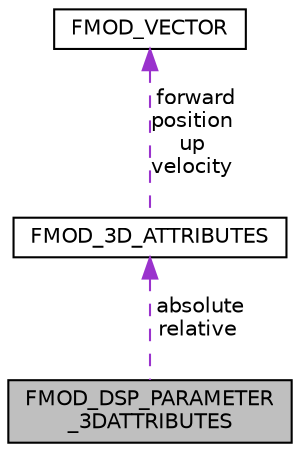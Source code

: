 digraph "FMOD_DSP_PARAMETER_3DATTRIBUTES"
{
  edge [fontname="Helvetica",fontsize="10",labelfontname="Helvetica",labelfontsize="10"];
  node [fontname="Helvetica",fontsize="10",shape=record];
  Node1 [label="FMOD_DSP_PARAMETER\l_3DATTRIBUTES",height=0.2,width=0.4,color="black", fillcolor="grey75", style="filled", fontcolor="black"];
  Node2 -> Node1 [dir="back",color="darkorchid3",fontsize="10",style="dashed",label=" absolute\nrelative" ,fontname="Helvetica"];
  Node2 [label="FMOD_3D_ATTRIBUTES",height=0.2,width=0.4,color="black", fillcolor="white", style="filled",URL="$struct_f_m_o_d__3_d___a_t_t_r_i_b_u_t_e_s.html"];
  Node3 -> Node2 [dir="back",color="darkorchid3",fontsize="10",style="dashed",label=" forward\nposition\nup\nvelocity" ,fontname="Helvetica"];
  Node3 [label="FMOD_VECTOR",height=0.2,width=0.4,color="black", fillcolor="white", style="filled",URL="$struct_f_m_o_d___v_e_c_t_o_r.html"];
}
